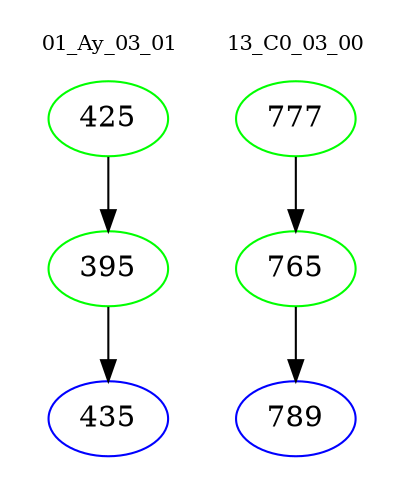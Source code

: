 digraph{
subgraph cluster_0 {
color = white
label = "01_Ay_03_01";
fontsize=10;
T0_425 [label="425", color="green"]
T0_425 -> T0_395 [color="black"]
T0_395 [label="395", color="green"]
T0_395 -> T0_435 [color="black"]
T0_435 [label="435", color="blue"]
}
subgraph cluster_1 {
color = white
label = "13_C0_03_00";
fontsize=10;
T1_777 [label="777", color="green"]
T1_777 -> T1_765 [color="black"]
T1_765 [label="765", color="green"]
T1_765 -> T1_789 [color="black"]
T1_789 [label="789", color="blue"]
}
}
